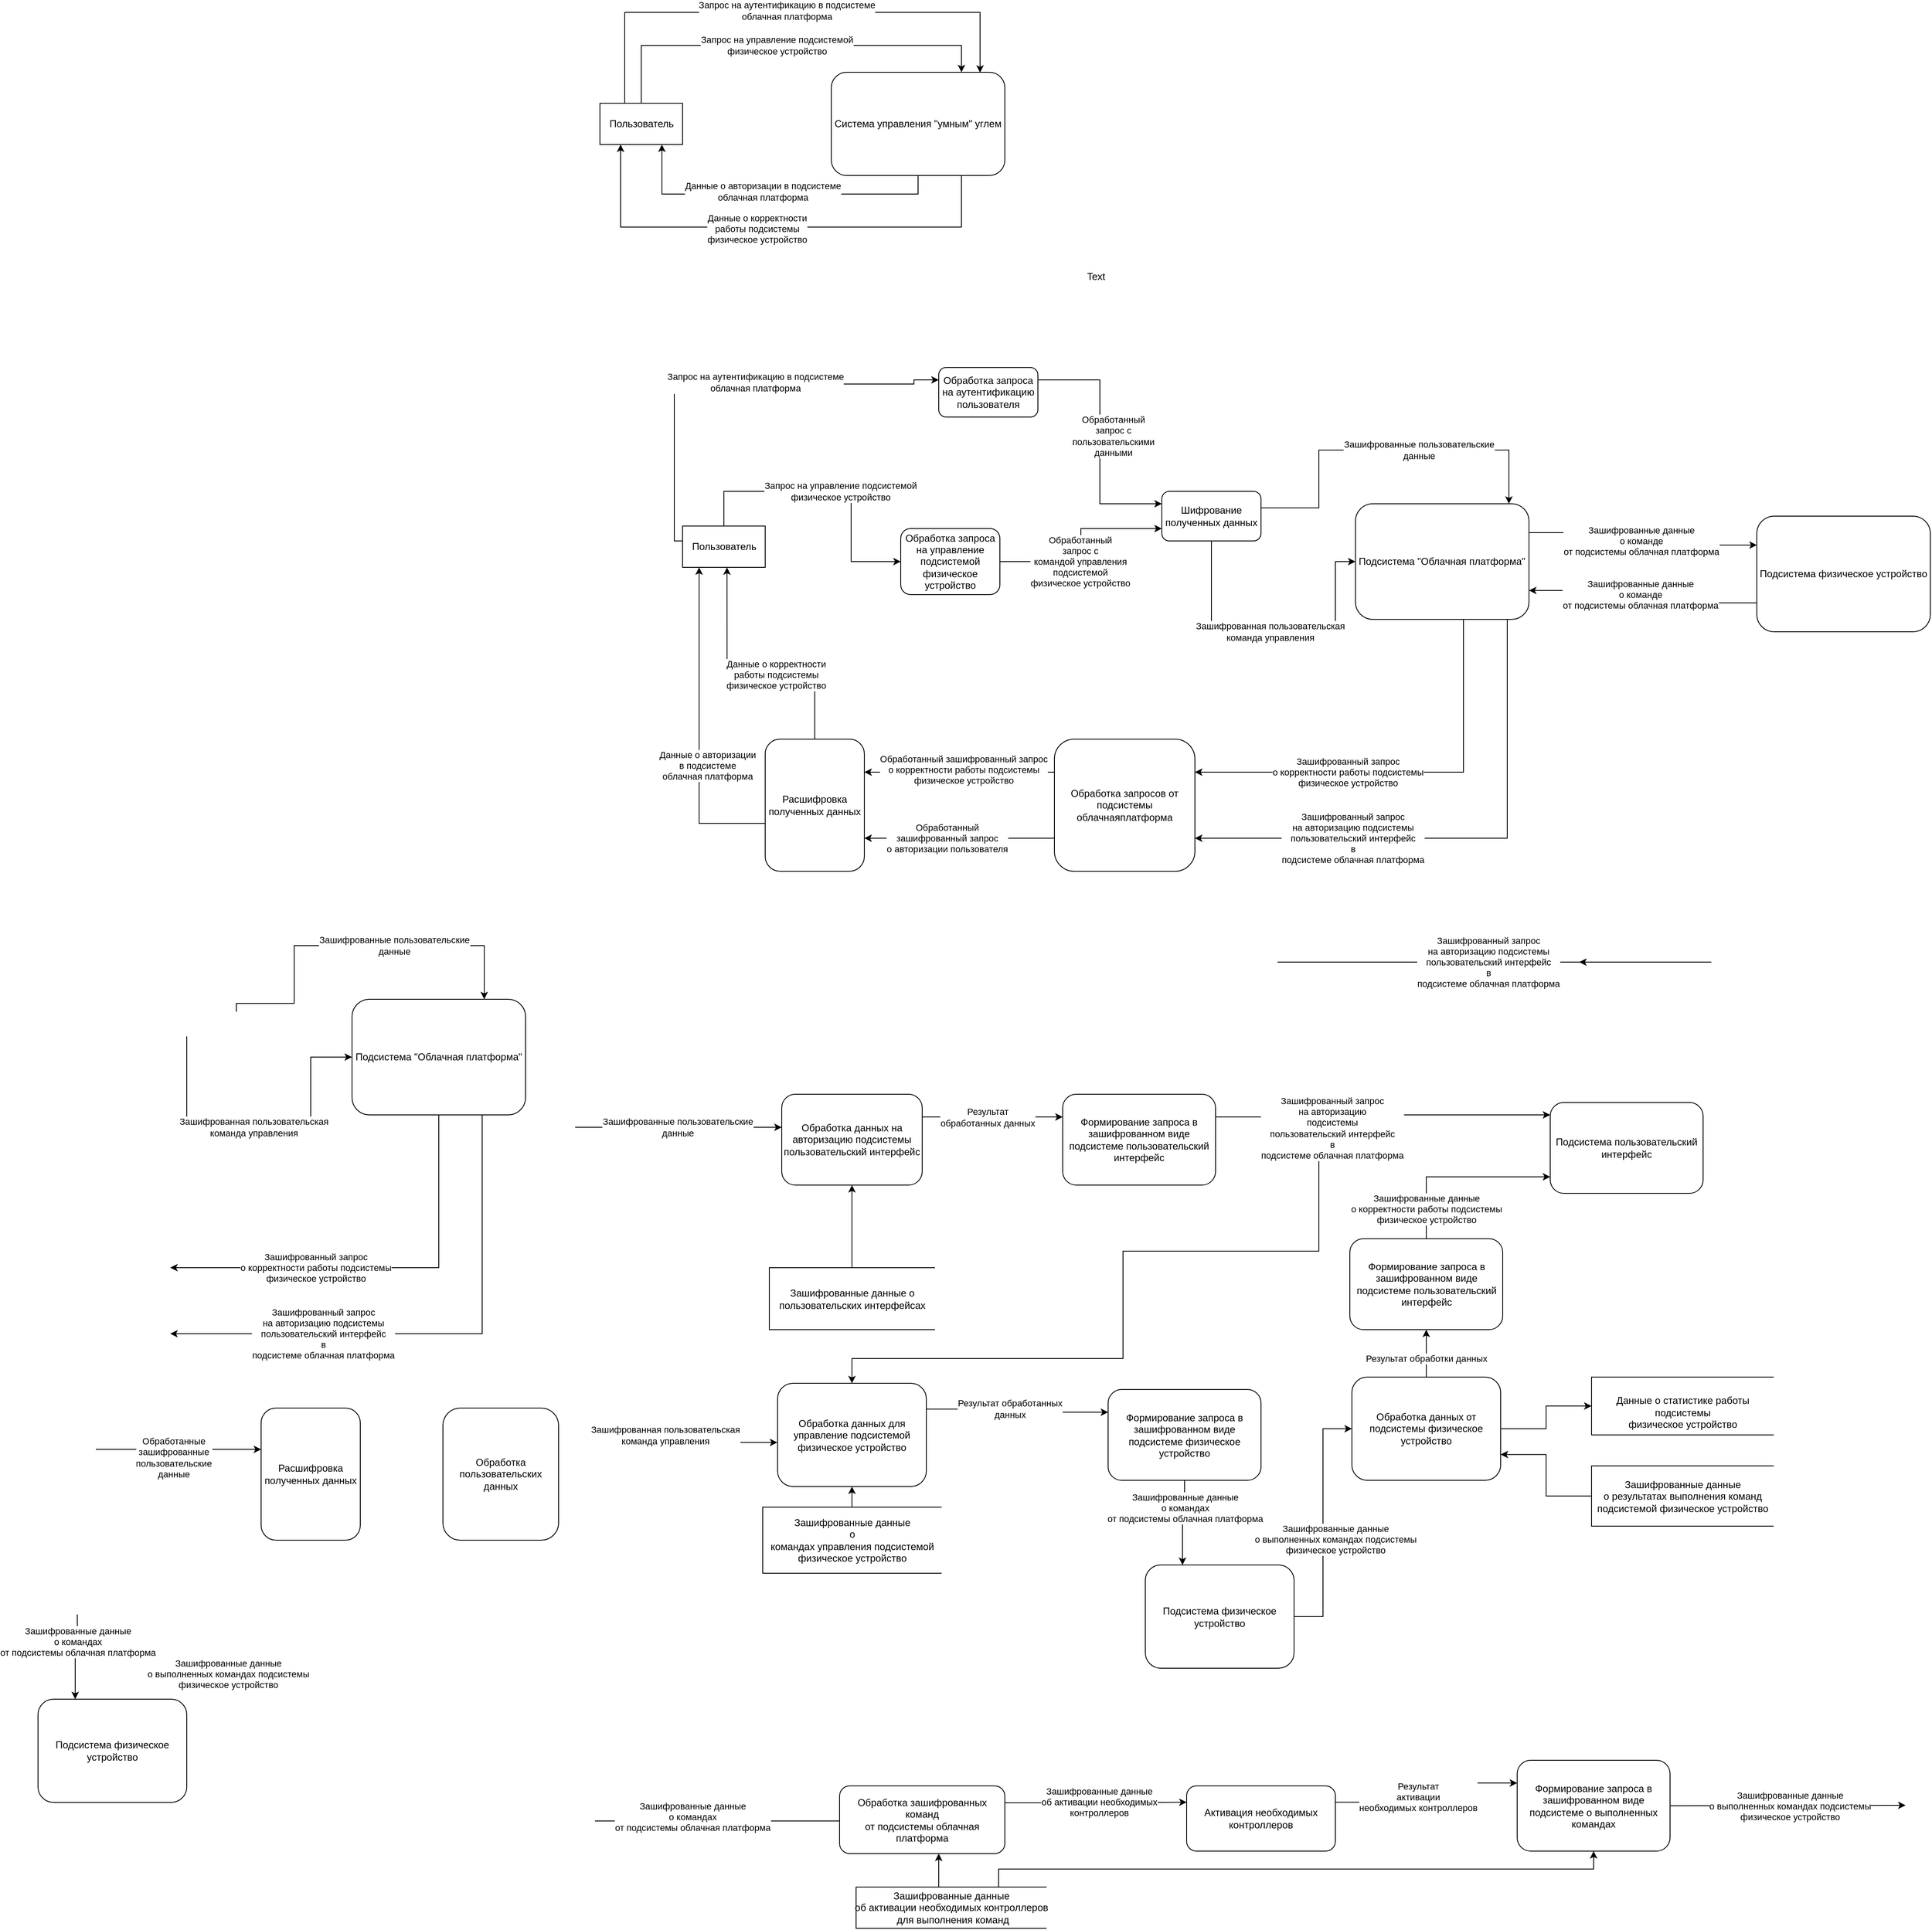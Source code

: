 <mxfile version="15.4.1" type="github">
  <diagram id="vhliZv-0oFF0x9eHAfwW" name="Page-1">
    <mxGraphModel dx="1558" dy="759" grid="1" gridSize="10" guides="1" tooltips="1" connect="1" arrows="1" fold="1" page="1" pageScale="1" pageWidth="827" pageHeight="1169" math="0" shadow="0">
      <root>
        <mxCell id="0" />
        <mxCell id="1" parent="0" />
        <mxCell id="uNSG5E5gWwTWy8iNkXtj-1" value="Пользователь" style="html=1;dashed=0;whitespace=wrap;" vertex="1" parent="1">
          <mxGeometry x="50" y="220" width="100" height="50" as="geometry" />
        </mxCell>
        <mxCell id="uNSG5E5gWwTWy8iNkXtj-2" value="Система управления &quot;умным&quot; углем" style="rounded=1;whiteSpace=wrap;html=1;" vertex="1" parent="1">
          <mxGeometry x="330" y="182.5" width="210" height="125" as="geometry" />
        </mxCell>
        <mxCell id="uNSG5E5gWwTWy8iNkXtj-3" value="" style="endArrow=classic;html=1;rounded=0;edgeStyle=orthogonalEdgeStyle;exitX=0.5;exitY=0;exitDx=0;exitDy=0;" edge="1" parent="1" source="uNSG5E5gWwTWy8iNkXtj-1">
          <mxGeometry width="50" height="50" relative="1" as="geometry">
            <mxPoint x="210" y="150" as="sourcePoint" />
            <mxPoint x="510" y="183" as="targetPoint" />
            <Array as="points">
              <mxPoint x="80" y="220" />
              <mxPoint x="80" y="110" />
              <mxPoint x="510" y="110" />
              <mxPoint x="510" y="183" />
            </Array>
          </mxGeometry>
        </mxCell>
        <mxCell id="uNSG5E5gWwTWy8iNkXtj-4" value="&lt;div&gt;Запрос на аутентификацию в подсистеме&lt;/div&gt;&lt;div&gt;облачная платформа&lt;br&gt;&lt;/div&gt;" style="edgeLabel;html=1;align=center;verticalAlign=middle;resizable=0;points=[];" vertex="1" connectable="0" parent="uNSG5E5gWwTWy8iNkXtj-3">
          <mxGeometry x="0.028" y="2" relative="1" as="geometry">
            <mxPoint as="offset" />
          </mxGeometry>
        </mxCell>
        <mxCell id="uNSG5E5gWwTWy8iNkXtj-5" value="" style="endArrow=classic;html=1;rounded=0;edgeStyle=orthogonalEdgeStyle;exitX=0.5;exitY=0;exitDx=0;exitDy=0;entryX=0.75;entryY=0;entryDx=0;entryDy=0;" edge="1" parent="1" source="uNSG5E5gWwTWy8iNkXtj-1" target="uNSG5E5gWwTWy8iNkXtj-2">
          <mxGeometry width="50" height="50" relative="1" as="geometry">
            <mxPoint x="180" y="390" as="sourcePoint" />
            <mxPoint x="230" y="340" as="targetPoint" />
            <Array as="points">
              <mxPoint x="100" y="150" />
              <mxPoint x="488" y="150" />
            </Array>
          </mxGeometry>
        </mxCell>
        <mxCell id="uNSG5E5gWwTWy8iNkXtj-6" value="&lt;div&gt;Запрос на управление подсистемой &lt;br&gt;&lt;/div&gt;&lt;div&gt;физическое устройство&lt;br&gt;&lt;/div&gt;" style="edgeLabel;html=1;align=center;verticalAlign=middle;resizable=0;points=[];" vertex="1" connectable="0" parent="uNSG5E5gWwTWy8iNkXtj-5">
          <mxGeometry x="-0.047" relative="1" as="geometry">
            <mxPoint as="offset" />
          </mxGeometry>
        </mxCell>
        <mxCell id="uNSG5E5gWwTWy8iNkXtj-7" value="" style="endArrow=classic;html=1;rounded=0;edgeStyle=orthogonalEdgeStyle;exitX=0.5;exitY=1;exitDx=0;exitDy=0;entryX=0.75;entryY=1;entryDx=0;entryDy=0;" edge="1" parent="1" source="uNSG5E5gWwTWy8iNkXtj-2" target="uNSG5E5gWwTWy8iNkXtj-1">
          <mxGeometry width="50" height="50" relative="1" as="geometry">
            <mxPoint x="230" y="390" as="sourcePoint" />
            <mxPoint x="280" y="340" as="targetPoint" />
            <Array as="points">
              <mxPoint x="435" y="330" />
              <mxPoint x="125" y="330" />
            </Array>
          </mxGeometry>
        </mxCell>
        <mxCell id="uNSG5E5gWwTWy8iNkXtj-8" value="&lt;div&gt;Данные о авторизации в подсистеме&lt;/div&gt;&lt;div&gt;облачная платформа&lt;br&gt; &lt;/div&gt;" style="edgeLabel;html=1;align=center;verticalAlign=middle;resizable=0;points=[];" vertex="1" connectable="0" parent="uNSG5E5gWwTWy8iNkXtj-7">
          <mxGeometry x="0.073" y="-3" relative="1" as="geometry">
            <mxPoint as="offset" />
          </mxGeometry>
        </mxCell>
        <mxCell id="uNSG5E5gWwTWy8iNkXtj-9" value="" style="endArrow=classic;html=1;rounded=0;edgeStyle=orthogonalEdgeStyle;entryX=0.25;entryY=1;entryDx=0;entryDy=0;exitX=0.75;exitY=1;exitDx=0;exitDy=0;" edge="1" parent="1" source="uNSG5E5gWwTWy8iNkXtj-2" target="uNSG5E5gWwTWy8iNkXtj-1">
          <mxGeometry width="50" height="50" relative="1" as="geometry">
            <mxPoint x="300" y="430" as="sourcePoint" />
            <mxPoint x="350" y="380" as="targetPoint" />
            <Array as="points">
              <mxPoint x="488" y="370" />
              <mxPoint x="75" y="370" />
            </Array>
          </mxGeometry>
        </mxCell>
        <mxCell id="uNSG5E5gWwTWy8iNkXtj-10" value="&lt;div&gt;Данные о корректности&lt;/div&gt;&lt;div&gt; работы подсистемы&lt;/div&gt;&lt;div&gt;физическое устройство&lt;br&gt;&lt;/div&gt;" style="edgeLabel;html=1;align=center;verticalAlign=middle;resizable=0;points=[];" vertex="1" connectable="0" parent="uNSG5E5gWwTWy8iNkXtj-9">
          <mxGeometry x="-0.188" y="2" relative="1" as="geometry">
            <mxPoint x="-77" as="offset" />
          </mxGeometry>
        </mxCell>
        <mxCell id="uNSG5E5gWwTWy8iNkXtj-16" value="" style="endArrow=classic;html=1;rounded=0;edgeStyle=orthogonalEdgeStyle;exitX=0.5;exitY=0;exitDx=0;exitDy=0;entryX=0;entryY=0.25;entryDx=0;entryDy=0;" edge="1" parent="1" source="uNSG5E5gWwTWy8iNkXtj-14" target="uNSG5E5gWwTWy8iNkXtj-25">
          <mxGeometry width="50" height="50" relative="1" as="geometry">
            <mxPoint x="210" y="680" as="sourcePoint" />
            <mxPoint x="670" y="670" as="targetPoint" />
            <Array as="points">
              <mxPoint x="200" y="750" />
              <mxPoint x="140" y="750" />
              <mxPoint x="140" y="560" />
              <mxPoint x="430" y="560" />
              <mxPoint x="430" y="555" />
            </Array>
          </mxGeometry>
        </mxCell>
        <mxCell id="uNSG5E5gWwTWy8iNkXtj-17" value="&lt;div&gt;Запрос на аутентификацию в подсистеме&lt;/div&gt;&lt;div&gt;облачная платформа&lt;br&gt;&lt;/div&gt;" style="edgeLabel;html=1;align=center;verticalAlign=middle;resizable=0;points=[];" vertex="1" connectable="0" parent="uNSG5E5gWwTWy8iNkXtj-16">
          <mxGeometry x="0.028" y="2" relative="1" as="geometry">
            <mxPoint x="61" as="offset" />
          </mxGeometry>
        </mxCell>
        <mxCell id="uNSG5E5gWwTWy8iNkXtj-20" value="" style="endArrow=classic;html=1;rounded=0;edgeStyle=orthogonalEdgeStyle;exitX=0;exitY=0.75;exitDx=0;exitDy=0;" edge="1" parent="1">
          <mxGeometry width="50" height="50" relative="1" as="geometry">
            <mxPoint x="350" y="1092.0" as="sourcePoint" />
            <mxPoint x="170" y="782" as="targetPoint" />
            <Array as="points">
              <mxPoint x="170" y="1092" />
            </Array>
          </mxGeometry>
        </mxCell>
        <mxCell id="uNSG5E5gWwTWy8iNkXtj-21" value="&lt;div&gt;Данные о авторизации &lt;br&gt;&lt;/div&gt;&lt;div&gt;в подсистеме&lt;/div&gt;&lt;div&gt;облачная платформа&lt;br&gt; &lt;/div&gt;" style="edgeLabel;html=1;align=center;verticalAlign=middle;resizable=0;points=[];" vertex="1" connectable="0" parent="uNSG5E5gWwTWy8iNkXtj-20">
          <mxGeometry x="0.073" y="-3" relative="1" as="geometry">
            <mxPoint x="7" y="13" as="offset" />
          </mxGeometry>
        </mxCell>
        <mxCell id="uNSG5E5gWwTWy8iNkXtj-25" value="Обработка запроса на аутентификацию пользователя" style="rounded=1;whiteSpace=wrap;html=1;" vertex="1" parent="1">
          <mxGeometry x="460" y="540" width="120" height="60" as="geometry" />
        </mxCell>
        <mxCell id="uNSG5E5gWwTWy8iNkXtj-26" value="Шифрование полученных данных" style="rounded=1;whiteSpace=wrap;html=1;" vertex="1" parent="1">
          <mxGeometry x="730" y="690" width="120" height="60" as="geometry" />
        </mxCell>
        <mxCell id="uNSG5E5gWwTWy8iNkXtj-27" value="" style="endArrow=classic;html=1;rounded=0;edgeStyle=orthogonalEdgeStyle;exitX=1;exitY=0.25;exitDx=0;exitDy=0;entryX=0;entryY=0.25;entryDx=0;entryDy=0;" edge="1" parent="1" source="uNSG5E5gWwTWy8iNkXtj-25" target="uNSG5E5gWwTWy8iNkXtj-26">
          <mxGeometry width="50" height="50" relative="1" as="geometry">
            <mxPoint x="710" y="750" as="sourcePoint" />
            <mxPoint x="710" y="635" as="targetPoint" />
            <Array as="points" />
          </mxGeometry>
        </mxCell>
        <mxCell id="uNSG5E5gWwTWy8iNkXtj-28" value="&lt;div&gt;Обработанный&lt;/div&gt;&lt;div&gt;запрос с &lt;br&gt;&lt;/div&gt;&lt;div&gt;пользовательскими&lt;/div&gt;&lt;div&gt;данными&lt;br&gt;&lt;/div&gt;" style="edgeLabel;html=1;align=center;verticalAlign=middle;resizable=0;points=[];" vertex="1" connectable="0" parent="uNSG5E5gWwTWy8iNkXtj-27">
          <mxGeometry x="-0.323" relative="1" as="geometry">
            <mxPoint x="16" y="41" as="offset" />
          </mxGeometry>
        </mxCell>
        <mxCell id="uNSG5E5gWwTWy8iNkXtj-29" value="Подсистема &quot;Облачная платформа&quot;" style="rounded=1;whiteSpace=wrap;html=1;" vertex="1" parent="1">
          <mxGeometry x="964.29" y="705" width="210" height="140" as="geometry" />
        </mxCell>
        <mxCell id="uNSG5E5gWwTWy8iNkXtj-30" value="" style="endArrow=classic;html=1;rounded=0;edgeStyle=orthogonalEdgeStyle;exitX=1;exitY=0.5;exitDx=0;exitDy=0;" edge="1" parent="1" source="uNSG5E5gWwTWy8iNkXtj-26" target="uNSG5E5gWwTWy8iNkXtj-29">
          <mxGeometry width="50" height="50" relative="1" as="geometry">
            <mxPoint x="890" y="900" as="sourcePoint" />
            <mxPoint x="940" y="850" as="targetPoint" />
            <Array as="points">
              <mxPoint x="850" y="710" />
              <mxPoint x="920" y="710" />
              <mxPoint x="920" y="640" />
              <mxPoint x="1150" y="640" />
            </Array>
          </mxGeometry>
        </mxCell>
        <mxCell id="uNSG5E5gWwTWy8iNkXtj-31" value="&lt;div&gt;Зашифрованные пользовательские &lt;br&gt;&lt;/div&gt;&lt;div&gt;данные&lt;br&gt;&lt;/div&gt;" style="edgeLabel;html=1;align=center;verticalAlign=middle;resizable=0;points=[];" vertex="1" connectable="0" parent="uNSG5E5gWwTWy8iNkXtj-30">
          <mxGeometry x="-0.274" y="-3" relative="1" as="geometry">
            <mxPoint x="109" y="-3" as="offset" />
          </mxGeometry>
        </mxCell>
        <mxCell id="uNSG5E5gWwTWy8iNkXtj-32" value="&lt;div&gt;Обработка запросов от подсистемы облачнаяплатформа&lt;/div&gt;" style="rounded=1;whiteSpace=wrap;html=1;" vertex="1" parent="1">
          <mxGeometry x="600" y="990" width="170" height="160" as="geometry" />
        </mxCell>
        <mxCell id="uNSG5E5gWwTWy8iNkXtj-33" value="" style="endArrow=classic;html=1;rounded=0;edgeStyle=orthogonalEdgeStyle;exitX=0.75;exitY=1;exitDx=0;exitDy=0;entryX=1;entryY=0.75;entryDx=0;entryDy=0;" edge="1" parent="1" source="uNSG5E5gWwTWy8iNkXtj-29" target="uNSG5E5gWwTWy8iNkXtj-32">
          <mxGeometry width="50" height="50" relative="1" as="geometry">
            <mxPoint x="983.57" y="950.0" as="sourcePoint" />
            <mxPoint x="850" y="1130" as="targetPoint" />
            <Array as="points">
              <mxPoint x="1148" y="1110" />
            </Array>
          </mxGeometry>
        </mxCell>
        <mxCell id="uNSG5E5gWwTWy8iNkXtj-34" value="&lt;div&gt;Зашифрованный запрос &lt;br&gt;&lt;/div&gt;&lt;div&gt;на авторизацию подсистемы&lt;/div&gt;&lt;div&gt;пользовательский интерфейс &lt;br&gt;&lt;/div&gt;&lt;div&gt;в&lt;/div&gt;&lt;div&gt;подсистеме облачная платформа &lt;br&gt;&lt;/div&gt;" style="edgeLabel;html=1;align=center;verticalAlign=middle;resizable=0;points=[];" vertex="1" connectable="0" parent="uNSG5E5gWwTWy8iNkXtj-33">
          <mxGeometry x="0.515" relative="1" as="geometry">
            <mxPoint x="29" as="offset" />
          </mxGeometry>
        </mxCell>
        <mxCell id="uNSG5E5gWwTWy8iNkXtj-35" value="Расшифровка полученных данных" style="rounded=1;whiteSpace=wrap;html=1;" vertex="1" parent="1">
          <mxGeometry x="250" y="990" width="120" height="160" as="geometry" />
        </mxCell>
        <mxCell id="uNSG5E5gWwTWy8iNkXtj-37" value="" style="endArrow=classic;html=1;rounded=0;edgeStyle=orthogonalEdgeStyle;exitX=0;exitY=0.75;exitDx=0;exitDy=0;entryX=1;entryY=0.75;entryDx=0;entryDy=0;" edge="1" parent="1" source="uNSG5E5gWwTWy8iNkXtj-32" target="uNSG5E5gWwTWy8iNkXtj-35">
          <mxGeometry width="50" height="50" relative="1" as="geometry">
            <mxPoint x="515.57" y="1220" as="sourcePoint" />
            <mxPoint x="565.57" y="1170" as="targetPoint" />
            <Array as="points">
              <mxPoint x="480" y="1110" />
              <mxPoint x="480" y="1110" />
            </Array>
          </mxGeometry>
        </mxCell>
        <mxCell id="uNSG5E5gWwTWy8iNkXtj-38" value="Обработанный &lt;br&gt;&lt;div&gt;зашифрованный запрос&lt;br&gt;&lt;/div&gt;о авторизации пользователя" style="edgeLabel;html=1;align=center;verticalAlign=middle;resizable=0;points=[];" vertex="1" connectable="0" parent="uNSG5E5gWwTWy8iNkXtj-37">
          <mxGeometry x="0.317" y="-5" relative="1" as="geometry">
            <mxPoint x="21" y="5" as="offset" />
          </mxGeometry>
        </mxCell>
        <mxCell id="uNSG5E5gWwTWy8iNkXtj-39" value="" style="endArrow=classic;html=1;rounded=0;edgeStyle=orthogonalEdgeStyle;" edge="1" parent="1">
          <mxGeometry width="50" height="50" relative="1" as="geometry">
            <mxPoint x="150" y="750" as="sourcePoint" />
            <mxPoint x="414" y="775" as="targetPoint" />
            <Array as="points">
              <mxPoint x="200" y="750" />
              <mxPoint x="200" y="690" />
              <mxPoint x="354" y="690" />
              <mxPoint x="354" y="775" />
            </Array>
          </mxGeometry>
        </mxCell>
        <mxCell id="uNSG5E5gWwTWy8iNkXtj-40" value="&lt;div&gt;Запрос на управление подсистемой &lt;br&gt;&lt;/div&gt;&lt;div&gt;физическое устройство&lt;br&gt;&lt;/div&gt;" style="edgeLabel;html=1;align=center;verticalAlign=middle;resizable=0;points=[];" vertex="1" connectable="0" parent="uNSG5E5gWwTWy8iNkXtj-39">
          <mxGeometry x="-0.047" relative="1" as="geometry">
            <mxPoint x="56" as="offset" />
          </mxGeometry>
        </mxCell>
        <mxCell id="uNSG5E5gWwTWy8iNkXtj-41" value="Обработка запроса на управление подсистемой физическое устройство" style="rounded=1;whiteSpace=wrap;html=1;" vertex="1" parent="1">
          <mxGeometry x="414" y="735" width="120" height="80" as="geometry" />
        </mxCell>
        <mxCell id="uNSG5E5gWwTWy8iNkXtj-42" value="" style="endArrow=classic;html=1;rounded=0;edgeStyle=orthogonalEdgeStyle;exitX=1;exitY=0.5;exitDx=0;exitDy=0;entryX=0;entryY=0.75;entryDx=0;entryDy=0;" edge="1" parent="1" source="uNSG5E5gWwTWy8iNkXtj-41" target="uNSG5E5gWwTWy8iNkXtj-26">
          <mxGeometry width="50" height="50" relative="1" as="geometry">
            <mxPoint x="680" y="890" as="sourcePoint" />
            <mxPoint x="730" y="840" as="targetPoint" />
          </mxGeometry>
        </mxCell>
        <mxCell id="uNSG5E5gWwTWy8iNkXtj-46" value="&lt;div&gt;Обработанный &lt;br&gt;&lt;/div&gt;&lt;div&gt;запрос с &lt;br&gt;&lt;/div&gt;&lt;div&gt;командой управления&lt;/div&gt;&lt;div&gt;подсистемой&lt;/div&gt;&lt;div&gt;физическое устройство&lt;br&gt;&lt;/div&gt;" style="edgeLabel;html=1;align=center;verticalAlign=middle;resizable=0;points=[];" vertex="1" connectable="0" parent="uNSG5E5gWwTWy8iNkXtj-42">
          <mxGeometry x="-0.37" relative="1" as="geometry">
            <mxPoint x="22" as="offset" />
          </mxGeometry>
        </mxCell>
        <mxCell id="uNSG5E5gWwTWy8iNkXtj-44" value="" style="endArrow=classic;html=1;rounded=0;edgeStyle=orthogonalEdgeStyle;exitX=0.5;exitY=1;exitDx=0;exitDy=0;entryX=0;entryY=0.5;entryDx=0;entryDy=0;" edge="1" parent="1" source="uNSG5E5gWwTWy8iNkXtj-26" target="uNSG5E5gWwTWy8iNkXtj-29">
          <mxGeometry width="50" height="50" relative="1" as="geometry">
            <mxPoint x="640" y="940" as="sourcePoint" />
            <mxPoint x="940" y="925" as="targetPoint" />
            <Array as="points">
              <mxPoint x="790" y="860" />
              <mxPoint x="940" y="860" />
              <mxPoint x="940" y="775" />
            </Array>
          </mxGeometry>
        </mxCell>
        <mxCell id="uNSG5E5gWwTWy8iNkXtj-45" value="&lt;div&gt;Зашифрованная пользовательская&lt;/div&gt;&lt;div&gt;команда управления&lt;br&gt;&lt;/div&gt;" style="edgeLabel;html=1;align=center;verticalAlign=middle;resizable=0;points=[];" vertex="1" connectable="0" parent="uNSG5E5gWwTWy8iNkXtj-44">
          <mxGeometry x="-0.274" y="-3" relative="1" as="geometry">
            <mxPoint x="47" y="-3" as="offset" />
          </mxGeometry>
        </mxCell>
        <mxCell id="uNSG5E5gWwTWy8iNkXtj-47" value="" style="endArrow=classic;html=1;rounded=0;edgeStyle=orthogonalEdgeStyle;exitX=0.5;exitY=1;exitDx=0;exitDy=0;entryX=1;entryY=0.25;entryDx=0;entryDy=0;" edge="1" parent="1" source="uNSG5E5gWwTWy8iNkXtj-29" target="uNSG5E5gWwTWy8iNkXtj-32">
          <mxGeometry width="50" height="50" relative="1" as="geometry">
            <mxPoint x="880" y="990" as="sourcePoint" />
            <mxPoint x="930" y="940" as="targetPoint" />
            <Array as="points">
              <mxPoint x="1095" y="1030" />
            </Array>
          </mxGeometry>
        </mxCell>
        <mxCell id="uNSG5E5gWwTWy8iNkXtj-49" value="&lt;div&gt;Зашифрованный запрос &lt;br&gt;&lt;/div&gt;&lt;div&gt;о корректности работы подсистемы&lt;/div&gt;&lt;div&gt;физическое устройство&lt;br&gt;&lt;/div&gt;" style="edgeLabel;html=1;align=center;verticalAlign=middle;resizable=0;points=[];" vertex="1" connectable="0" parent="uNSG5E5gWwTWy8iNkXtj-47">
          <mxGeometry x="0.311" relative="1" as="geometry">
            <mxPoint as="offset" />
          </mxGeometry>
        </mxCell>
        <mxCell id="uNSG5E5gWwTWy8iNkXtj-50" value="" style="endArrow=classic;html=1;rounded=0;edgeStyle=orthogonalEdgeStyle;exitX=0;exitY=0.25;exitDx=0;exitDy=0;entryX=1;entryY=0.25;entryDx=0;entryDy=0;" edge="1" parent="1" source="uNSG5E5gWwTWy8iNkXtj-32" target="uNSG5E5gWwTWy8iNkXtj-35">
          <mxGeometry width="50" height="50" relative="1" as="geometry">
            <mxPoint x="410" y="970" as="sourcePoint" />
            <mxPoint x="460" y="920" as="targetPoint" />
          </mxGeometry>
        </mxCell>
        <mxCell id="uNSG5E5gWwTWy8iNkXtj-51" value="&lt;div&gt;Обработанный зашифрованный запрос &lt;br&gt;&lt;/div&gt;&lt;div&gt;о корректности работы подсистемы&lt;/div&gt;&lt;div&gt;физическое устройство&lt;br&gt;&lt;/div&gt;" style="edgeLabel;html=1;align=center;verticalAlign=middle;resizable=0;points=[];" vertex="1" connectable="0" parent="uNSG5E5gWwTWy8iNkXtj-50">
          <mxGeometry x="0.144" y="-3" relative="1" as="geometry">
            <mxPoint x="21" as="offset" />
          </mxGeometry>
        </mxCell>
        <mxCell id="uNSG5E5gWwTWy8iNkXtj-52" value="" style="endArrow=classic;html=1;rounded=0;edgeStyle=orthogonalEdgeStyle;entryX=0.25;entryY=1;entryDx=0;entryDy=0;exitX=0.5;exitY=0;exitDx=0;exitDy=0;" edge="1" parent="1" source="uNSG5E5gWwTWy8iNkXtj-35">
          <mxGeometry width="50" height="50" relative="1" as="geometry">
            <mxPoint x="410" y="972.0" as="sourcePoint" />
            <mxPoint x="203.75" y="782" as="targetPoint" />
            <Array as="points">
              <mxPoint x="310" y="910" />
              <mxPoint x="204" y="910" />
            </Array>
          </mxGeometry>
        </mxCell>
        <mxCell id="uNSG5E5gWwTWy8iNkXtj-53" value="&lt;div&gt;Данные о корректности&lt;/div&gt;&lt;div&gt; работы подсистемы&lt;/div&gt;&lt;div&gt;физическое устройство&lt;br&gt;&lt;/div&gt;" style="edgeLabel;html=1;align=center;verticalAlign=middle;resizable=0;points=[];" vertex="1" connectable="0" parent="uNSG5E5gWwTWy8iNkXtj-52">
          <mxGeometry x="-0.188" y="2" relative="1" as="geometry">
            <mxPoint as="offset" />
          </mxGeometry>
        </mxCell>
        <mxCell id="uNSG5E5gWwTWy8iNkXtj-54" value="&lt;div&gt;Подсистема физическое устройство&lt;br&gt;&lt;/div&gt;" style="rounded=1;whiteSpace=wrap;html=1;" vertex="1" parent="1">
          <mxGeometry x="1450" y="720" width="210" height="140" as="geometry" />
        </mxCell>
        <mxCell id="uNSG5E5gWwTWy8iNkXtj-55" value="Подсистема &quot;Облачная платформа&quot;" style="rounded=1;whiteSpace=wrap;html=1;" vertex="1" parent="1">
          <mxGeometry x="-250" y="1305" width="210" height="140" as="geometry" />
        </mxCell>
        <mxCell id="uNSG5E5gWwTWy8iNkXtj-56" value="" style="endArrow=classic;html=1;rounded=0;edgeStyle=orthogonalEdgeStyle;exitX=1;exitY=0.5;exitDx=0;exitDy=0;" edge="1" parent="1" target="uNSG5E5gWwTWy8iNkXtj-55">
          <mxGeometry width="50" height="50" relative="1" as="geometry">
            <mxPoint x="-390" y="1320.0" as="sourcePoint" />
            <mxPoint x="-300" y="1450" as="targetPoint" />
            <Array as="points">
              <mxPoint x="-390" y="1310" />
              <mxPoint x="-320" y="1310" />
              <mxPoint x="-320" y="1240" />
              <mxPoint x="-90" y="1240" />
            </Array>
          </mxGeometry>
        </mxCell>
        <mxCell id="uNSG5E5gWwTWy8iNkXtj-57" value="&lt;div&gt;Зашифрованные пользовательские &lt;br&gt;&lt;/div&gt;&lt;div&gt;данные&lt;br&gt;&lt;/div&gt;" style="edgeLabel;html=1;align=center;verticalAlign=middle;resizable=0;points=[];" vertex="1" connectable="0" parent="uNSG5E5gWwTWy8iNkXtj-56">
          <mxGeometry x="-0.274" y="-3" relative="1" as="geometry">
            <mxPoint x="109" y="-3" as="offset" />
          </mxGeometry>
        </mxCell>
        <mxCell id="uNSG5E5gWwTWy8iNkXtj-58" value="" style="endArrow=classic;html=1;rounded=0;edgeStyle=orthogonalEdgeStyle;exitX=0.75;exitY=1;exitDx=0;exitDy=0;entryX=1;entryY=0.75;entryDx=0;entryDy=0;" edge="1" parent="1" source="uNSG5E5gWwTWy8iNkXtj-55">
          <mxGeometry width="50" height="50" relative="1" as="geometry">
            <mxPoint x="-256.43" y="1550.0" as="sourcePoint" />
            <mxPoint x="-470" y="1710.0" as="targetPoint" />
            <Array as="points">
              <mxPoint x="-92" y="1710" />
            </Array>
          </mxGeometry>
        </mxCell>
        <mxCell id="uNSG5E5gWwTWy8iNkXtj-59" value="&lt;div&gt;Зашифрованный запрос &lt;br&gt;&lt;/div&gt;&lt;div&gt;на авторизацию подсистемы&lt;/div&gt;&lt;div&gt;пользовательский интерфейс &lt;br&gt;&lt;/div&gt;&lt;div&gt;в&lt;/div&gt;&lt;div&gt;подсистеме облачная платформа &lt;br&gt;&lt;/div&gt;" style="edgeLabel;html=1;align=center;verticalAlign=middle;resizable=0;points=[];" vertex="1" connectable="0" parent="uNSG5E5gWwTWy8iNkXtj-58">
          <mxGeometry x="0.515" relative="1" as="geometry">
            <mxPoint x="29" as="offset" />
          </mxGeometry>
        </mxCell>
        <mxCell id="uNSG5E5gWwTWy8iNkXtj-60" value="" style="endArrow=classic;html=1;rounded=0;edgeStyle=orthogonalEdgeStyle;exitX=0.5;exitY=1;exitDx=0;exitDy=0;entryX=0;entryY=0.5;entryDx=0;entryDy=0;" edge="1" parent="1" target="uNSG5E5gWwTWy8iNkXtj-55">
          <mxGeometry width="50" height="50" relative="1" as="geometry">
            <mxPoint x="-450" y="1350.0" as="sourcePoint" />
            <mxPoint x="-300" y="1525" as="targetPoint" />
            <Array as="points">
              <mxPoint x="-450" y="1460" />
              <mxPoint x="-300" y="1460" />
              <mxPoint x="-300" y="1375" />
            </Array>
          </mxGeometry>
        </mxCell>
        <mxCell id="uNSG5E5gWwTWy8iNkXtj-61" value="&lt;div&gt;Зашифрованная пользовательская&lt;/div&gt;&lt;div&gt;команда управления&lt;br&gt;&lt;/div&gt;" style="edgeLabel;html=1;align=center;verticalAlign=middle;resizable=0;points=[];" vertex="1" connectable="0" parent="uNSG5E5gWwTWy8iNkXtj-60">
          <mxGeometry x="-0.274" y="-3" relative="1" as="geometry">
            <mxPoint x="47" y="-3" as="offset" />
          </mxGeometry>
        </mxCell>
        <mxCell id="uNSG5E5gWwTWy8iNkXtj-62" value="" style="endArrow=classic;html=1;rounded=0;edgeStyle=orthogonalEdgeStyle;exitX=0.5;exitY=1;exitDx=0;exitDy=0;entryX=1;entryY=0.25;entryDx=0;entryDy=0;" edge="1" parent="1" source="uNSG5E5gWwTWy8iNkXtj-55">
          <mxGeometry width="50" height="50" relative="1" as="geometry">
            <mxPoint x="-360" y="1590" as="sourcePoint" />
            <mxPoint x="-470" y="1630.0" as="targetPoint" />
            <Array as="points">
              <mxPoint x="-145" y="1630" />
            </Array>
          </mxGeometry>
        </mxCell>
        <mxCell id="uNSG5E5gWwTWy8iNkXtj-63" value="&lt;div&gt;Зашифрованный запрос &lt;br&gt;&lt;/div&gt;&lt;div&gt;о корректности работы подсистемы&lt;/div&gt;&lt;div&gt;физическое устройство&lt;br&gt;&lt;/div&gt;" style="edgeLabel;html=1;align=center;verticalAlign=middle;resizable=0;points=[];" vertex="1" connectable="0" parent="uNSG5E5gWwTWy8iNkXtj-62">
          <mxGeometry x="0.311" relative="1" as="geometry">
            <mxPoint as="offset" />
          </mxGeometry>
        </mxCell>
        <mxCell id="uNSG5E5gWwTWy8iNkXtj-64" value="&lt;div&gt;Обработка данных на авторизацию подсистемы&lt;/div&gt;&lt;div&gt;пользовательский интерфейс&lt;br&gt;&lt;/div&gt;" style="rounded=1;whiteSpace=wrap;html=1;" vertex="1" parent="1">
          <mxGeometry x="270" y="1420" width="170" height="110" as="geometry" />
        </mxCell>
        <mxCell id="uNSG5E5gWwTWy8iNkXtj-65" value="" style="endArrow=classic;html=1;rounded=0;edgeStyle=orthogonalEdgeStyle;" edge="1" parent="1">
          <mxGeometry width="50" height="50" relative="1" as="geometry">
            <mxPoint x="20" y="1460" as="sourcePoint" />
            <mxPoint x="270" y="1460" as="targetPoint" />
            <Array as="points">
              <mxPoint x="80" y="1460" />
              <mxPoint x="270" y="1460" />
            </Array>
          </mxGeometry>
        </mxCell>
        <mxCell id="uNSG5E5gWwTWy8iNkXtj-66" value="&lt;div&gt;Зашифрованные пользовательские &lt;br&gt;&lt;/div&gt;&lt;div&gt;данные&lt;br&gt;&lt;/div&gt;" style="edgeLabel;html=1;align=center;verticalAlign=middle;resizable=0;points=[];" vertex="1" connectable="0" parent="uNSG5E5gWwTWy8iNkXtj-65">
          <mxGeometry x="-0.159" y="-3" relative="1" as="geometry">
            <mxPoint x="19" y="-3" as="offset" />
          </mxGeometry>
        </mxCell>
        <mxCell id="uNSG5E5gWwTWy8iNkXtj-67" value="Расшифровка полученных данных" style="rounded=1;whiteSpace=wrap;html=1;" vertex="1" parent="1">
          <mxGeometry x="-360" y="1800" width="120" height="160" as="geometry" />
        </mxCell>
        <mxCell id="uNSG5E5gWwTWy8iNkXtj-68" value="" style="endArrow=classic;html=1;rounded=0;edgeStyle=orthogonalEdgeStyle;" edge="1" parent="1">
          <mxGeometry width="50" height="50" relative="1" as="geometry">
            <mxPoint x="-560" y="1850" as="sourcePoint" />
            <mxPoint x="-360" y="1850" as="targetPoint" />
            <Array as="points">
              <mxPoint x="-500" y="1850" />
              <mxPoint x="-310" y="1850" />
            </Array>
          </mxGeometry>
        </mxCell>
        <mxCell id="uNSG5E5gWwTWy8iNkXtj-69" value="&lt;div&gt;Обработанные&lt;/div&gt;&lt;div&gt;зашифрованные &lt;br&gt;&lt;/div&gt;&lt;div&gt;пользовательские &lt;/div&gt;&lt;div&gt;данные&lt;br&gt;&lt;/div&gt;" style="edgeLabel;html=1;align=center;verticalAlign=middle;resizable=0;points=[];" vertex="1" connectable="0" parent="uNSG5E5gWwTWy8iNkXtj-68">
          <mxGeometry x="-0.159" y="-3" relative="1" as="geometry">
            <mxPoint x="10" y="7" as="offset" />
          </mxGeometry>
        </mxCell>
        <mxCell id="uNSG5E5gWwTWy8iNkXtj-70" value="Обработка пользовательских данных" style="rounded=1;whiteSpace=wrap;html=1;" vertex="1" parent="1">
          <mxGeometry x="-140" y="1800" width="140" height="160" as="geometry" />
        </mxCell>
        <mxCell id="uNSG5E5gWwTWy8iNkXtj-72" value="&lt;div&gt;Зашифрованные данные о &lt;br&gt;&lt;/div&gt;&lt;div&gt;пользовательских интерфейсах&lt;br&gt;&lt;/div&gt;" style="html=1;dashed=0;whitespace=wrap;shape=partialRectangle;right=0;" vertex="1" parent="1">
          <mxGeometry x="255" y="1630" width="200" height="75" as="geometry" />
        </mxCell>
        <mxCell id="uNSG5E5gWwTWy8iNkXtj-76" value="&lt;div&gt;Формирование запроса в зашифрованном виде подсистеме пользовательский интерфейс&lt;/div&gt;" style="rounded=1;whiteSpace=wrap;html=1;" vertex="1" parent="1">
          <mxGeometry x="610" y="1420" width="185" height="110" as="geometry" />
        </mxCell>
        <mxCell id="uNSG5E5gWwTWy8iNkXtj-77" value="" style="endArrow=classic;html=1;rounded=0;edgeStyle=orthogonalEdgeStyle;exitX=1;exitY=0.25;exitDx=0;exitDy=0;entryX=0;entryY=0.25;entryDx=0;entryDy=0;" edge="1" parent="1" source="uNSG5E5gWwTWy8iNkXtj-64" target="uNSG5E5gWwTWy8iNkXtj-76">
          <mxGeometry width="50" height="50" relative="1" as="geometry">
            <mxPoint x="695" y="1680" as="sourcePoint" />
            <mxPoint x="745" y="1630" as="targetPoint" />
          </mxGeometry>
        </mxCell>
        <mxCell id="uNSG5E5gWwTWy8iNkXtj-78" value="&lt;div&gt;Результат&lt;/div&gt;&lt;div&gt;обработанных данных&lt;/div&gt;" style="edgeLabel;html=1;align=center;verticalAlign=middle;resizable=0;points=[];" vertex="1" connectable="0" parent="uNSG5E5gWwTWy8iNkXtj-77">
          <mxGeometry x="-0.291" relative="1" as="geometry">
            <mxPoint x="18" as="offset" />
          </mxGeometry>
        </mxCell>
        <mxCell id="uNSG5E5gWwTWy8iNkXtj-79" value="" style="endArrow=classic;html=1;rounded=0;edgeStyle=orthogonalEdgeStyle;exitX=1;exitY=0.5;exitDx=0;exitDy=0;" edge="1" parent="1">
          <mxGeometry width="50" height="50" relative="1" as="geometry">
            <mxPoint x="870" y="1260" as="sourcePoint" />
            <mxPoint x="1235" y="1260" as="targetPoint" />
            <Array as="points">
              <mxPoint x="1395" y="1260" />
            </Array>
          </mxGeometry>
        </mxCell>
        <mxCell id="uNSG5E5gWwTWy8iNkXtj-80" value="&lt;div&gt;Зашифрованный запрос &lt;br&gt;&lt;/div&gt;&lt;div&gt;на авторизацию подсистемы&lt;/div&gt;&lt;div&gt;пользовательский интерфейс &lt;br&gt;&lt;/div&gt;&lt;div&gt;в&lt;/div&gt;&lt;div&gt;подсистеме облачная платформа &lt;br&gt;&lt;/div&gt;" style="edgeLabel;html=1;align=center;verticalAlign=middle;resizable=0;points=[];" vertex="1" connectable="0" parent="uNSG5E5gWwTWy8iNkXtj-79">
          <mxGeometry x="0.515" relative="1" as="geometry">
            <mxPoint x="-264" as="offset" />
          </mxGeometry>
        </mxCell>
        <mxCell id="uNSG5E5gWwTWy8iNkXtj-83" value="&lt;div&gt;Зашифрованные данные&lt;/div&gt;&lt;div&gt;о&lt;/div&gt;&lt;div&gt;командах управления подсистемой&lt;/div&gt;&lt;div&gt;физическое устройство&lt;br&gt;&lt;/div&gt;" style="html=1;dashed=0;whitespace=wrap;shape=partialRectangle;right=0;" vertex="1" parent="1">
          <mxGeometry x="247" y="1920" width="216" height="80" as="geometry" />
        </mxCell>
        <mxCell id="uNSG5E5gWwTWy8iNkXtj-85" value="" style="endArrow=classic;html=1;rounded=0;edgeStyle=orthogonalEdgeStyle;exitX=0.5;exitY=0;exitDx=0;exitDy=0;entryX=0.5;entryY=1;entryDx=0;entryDy=0;" edge="1" parent="1" source="uNSG5E5gWwTWy8iNkXtj-72" target="uNSG5E5gWwTWy8iNkXtj-64">
          <mxGeometry width="50" height="50" relative="1" as="geometry">
            <mxPoint x="640" y="1730" as="sourcePoint" />
            <mxPoint x="690" y="1680" as="targetPoint" />
          </mxGeometry>
        </mxCell>
        <mxCell id="uNSG5E5gWwTWy8iNkXtj-86" value="&lt;div&gt;Обработка данных для управление подсистемой физическое устройство&lt;br&gt;&lt;/div&gt;" style="rounded=1;whiteSpace=wrap;html=1;" vertex="1" parent="1">
          <mxGeometry x="265" y="1770" width="180" height="125" as="geometry" />
        </mxCell>
        <mxCell id="uNSG5E5gWwTWy8iNkXtj-89" value="" style="endArrow=classic;startArrow=classic;html=1;rounded=0;edgeStyle=orthogonalEdgeStyle;entryX=0.5;entryY=0;entryDx=0;entryDy=0;" edge="1" parent="1" target="uNSG5E5gWwTWy8iNkXtj-86">
          <mxGeometry width="50" height="50" relative="1" as="geometry">
            <mxPoint x="1200" y="1445" as="sourcePoint" />
            <mxPoint x="920" y="1675" as="targetPoint" />
            <Array as="points">
              <mxPoint x="920" y="1445" />
              <mxPoint x="920" y="1610" />
              <mxPoint x="683" y="1610" />
              <mxPoint x="683" y="1740" />
              <mxPoint x="355" y="1740" />
            </Array>
          </mxGeometry>
        </mxCell>
        <mxCell id="uNSG5E5gWwTWy8iNkXtj-91" value="" style="endArrow=none;html=1;rounded=0;edgeStyle=orthogonalEdgeStyle;exitX=1;exitY=0.25;exitDx=0;exitDy=0;" edge="1" parent="1" source="uNSG5E5gWwTWy8iNkXtj-76">
          <mxGeometry width="50" height="50" relative="1" as="geometry">
            <mxPoint x="800" y="1450" as="sourcePoint" />
            <mxPoint x="970" y="1450" as="targetPoint" />
          </mxGeometry>
        </mxCell>
        <mxCell id="uNSG5E5gWwTWy8iNkXtj-92" value="&lt;div&gt;Зашифрованный запрос &lt;br&gt;&lt;/div&gt;&lt;div&gt;на авторизацию &lt;br&gt;&lt;/div&gt;&lt;div&gt;подсистемы&lt;/div&gt;&lt;div&gt;пользовательский интерфейс &lt;br&gt;&lt;/div&gt;&lt;div&gt;в&lt;/div&gt;&lt;div&gt;подсистеме облачная платформа &lt;br&gt;&lt;/div&gt;" style="edgeLabel;html=1;align=center;verticalAlign=middle;resizable=0;points=[];" vertex="1" connectable="0" parent="uNSG5E5gWwTWy8iNkXtj-91">
          <mxGeometry x="0.227" y="1" relative="1" as="geometry">
            <mxPoint x="35" y="11" as="offset" />
          </mxGeometry>
        </mxCell>
        <mxCell id="uNSG5E5gWwTWy8iNkXtj-93" value="" style="endArrow=classic;html=1;rounded=0;edgeStyle=orthogonalEdgeStyle;entryX=-0.002;entryY=0.573;entryDx=0;entryDy=0;entryPerimeter=0;" edge="1" parent="1" target="uNSG5E5gWwTWy8iNkXtj-86">
          <mxGeometry width="50" height="50" relative="1" as="geometry">
            <mxPoint x="40" y="1830" as="sourcePoint" />
            <mxPoint x="900" y="1920" as="targetPoint" />
            <Array as="points">
              <mxPoint x="40" y="1842" />
            </Array>
          </mxGeometry>
        </mxCell>
        <mxCell id="uNSG5E5gWwTWy8iNkXtj-94" value="&lt;div&gt;Зашифрованная пользовательская&lt;/div&gt;&lt;div&gt;команда управления&lt;br&gt;&lt;/div&gt;" style="edgeLabel;html=1;align=center;verticalAlign=middle;resizable=0;points=[];" vertex="1" connectable="0" parent="uNSG5E5gWwTWy8iNkXtj-93">
          <mxGeometry x="-0.799" y="2" relative="1" as="geometry">
            <mxPoint x="77" y="-7" as="offset" />
          </mxGeometry>
        </mxCell>
        <mxCell id="uNSG5E5gWwTWy8iNkXtj-95" value="" style="endArrow=classic;html=1;rounded=0;edgeStyle=orthogonalEdgeStyle;exitX=0.5;exitY=0;exitDx=0;exitDy=0;entryX=0.5;entryY=1;entryDx=0;entryDy=0;" edge="1" parent="1" source="uNSG5E5gWwTWy8iNkXtj-83" target="uNSG5E5gWwTWy8iNkXtj-86">
          <mxGeometry width="50" height="50" relative="1" as="geometry">
            <mxPoint x="815" y="1880" as="sourcePoint" />
            <mxPoint x="865" y="1830" as="targetPoint" />
          </mxGeometry>
        </mxCell>
        <mxCell id="uNSG5E5gWwTWy8iNkXtj-97" value="&lt;div&gt;Подсистема физическое устройство&lt;br&gt;&lt;/div&gt;" style="rounded=1;whiteSpace=wrap;html=1;" vertex="1" parent="1">
          <mxGeometry x="710" y="1990" width="180" height="125" as="geometry" />
        </mxCell>
        <mxCell id="uNSG5E5gWwTWy8iNkXtj-98" value="" style="endArrow=classic;html=1;rounded=0;edgeStyle=orthogonalEdgeStyle;exitX=1;exitY=0.25;exitDx=0;exitDy=0;entryX=0;entryY=0.25;entryDx=0;entryDy=0;" edge="1" parent="1" source="uNSG5E5gWwTWy8iNkXtj-86" target="uNSG5E5gWwTWy8iNkXtj-101">
          <mxGeometry width="50" height="50" relative="1" as="geometry">
            <mxPoint x="990" y="1780" as="sourcePoint" />
            <mxPoint x="600" y="1860" as="targetPoint" />
          </mxGeometry>
        </mxCell>
        <mxCell id="uNSG5E5gWwTWy8iNkXtj-100" value="&lt;div&gt;Результат обработанных &lt;br&gt;&lt;/div&gt;&lt;div&gt;данных&lt;br&gt;&lt;/div&gt;" style="edgeLabel;html=1;align=center;verticalAlign=middle;resizable=0;points=[];" vertex="1" connectable="0" parent="uNSG5E5gWwTWy8iNkXtj-98">
          <mxGeometry x="-0.248" y="-3" relative="1" as="geometry">
            <mxPoint x="17" y="-4" as="offset" />
          </mxGeometry>
        </mxCell>
        <mxCell id="uNSG5E5gWwTWy8iNkXtj-101" value="&lt;div&gt;Формирование запроса в зашифрованном виде подсистеме физическое устройство&lt;br&gt;&lt;/div&gt;" style="rounded=1;whiteSpace=wrap;html=1;" vertex="1" parent="1">
          <mxGeometry x="665" y="1777.5" width="185" height="110" as="geometry" />
        </mxCell>
        <mxCell id="uNSG5E5gWwTWy8iNkXtj-102" value="" style="endArrow=classic;html=1;rounded=0;edgeStyle=orthogonalEdgeStyle;entryX=0.25;entryY=0;entryDx=0;entryDy=0;exitX=0.5;exitY=1;exitDx=0;exitDy=0;" edge="1" parent="1" source="uNSG5E5gWwTWy8iNkXtj-101" target="uNSG5E5gWwTWy8iNkXtj-97">
          <mxGeometry width="50" height="50" relative="1" as="geometry">
            <mxPoint x="1008" y="1770" as="sourcePoint" />
            <mxPoint x="1360" y="1810" as="targetPoint" />
          </mxGeometry>
        </mxCell>
        <mxCell id="uNSG5E5gWwTWy8iNkXtj-103" value="&lt;div&gt;Зашифрованные данные &lt;br&gt;&lt;/div&gt;&lt;div&gt;о командах&lt;/div&gt;&lt;div&gt;от подсистемы облачная платформа&lt;br&gt;&lt;/div&gt;" style="edgeLabel;html=1;align=center;verticalAlign=middle;resizable=0;points=[];" vertex="1" connectable="0" parent="uNSG5E5gWwTWy8iNkXtj-102">
          <mxGeometry x="-0.258" y="-1" relative="1" as="geometry">
            <mxPoint x="1" y="-6" as="offset" />
          </mxGeometry>
        </mxCell>
        <mxCell id="uNSG5E5gWwTWy8iNkXtj-104" value="" style="endArrow=classic;html=1;rounded=0;edgeStyle=orthogonalEdgeStyle;exitX=1;exitY=0.25;exitDx=0;exitDy=0;entryX=0;entryY=0.25;entryDx=0;entryDy=0;" edge="1" parent="1" source="uNSG5E5gWwTWy8iNkXtj-29" target="uNSG5E5gWwTWy8iNkXtj-54">
          <mxGeometry width="50" height="50" relative="1" as="geometry">
            <mxPoint x="1300" y="940" as="sourcePoint" />
            <mxPoint x="1350" y="890" as="targetPoint" />
          </mxGeometry>
        </mxCell>
        <mxCell id="uNSG5E5gWwTWy8iNkXtj-105" value="&lt;div&gt;Зашифрованные данные &lt;br&gt;&lt;/div&gt;&lt;div&gt;о команде&lt;/div&gt;&lt;div&gt;от подсистемы облачная платформа&lt;br&gt;&lt;/div&gt;" style="edgeLabel;html=1;align=center;verticalAlign=middle;resizable=0;points=[];" vertex="1" connectable="0" parent="uNSG5E5gWwTWy8iNkXtj-104">
          <mxGeometry x="-0.223" y="1" relative="1" as="geometry">
            <mxPoint x="22" y="11" as="offset" />
          </mxGeometry>
        </mxCell>
        <mxCell id="uNSG5E5gWwTWy8iNkXtj-106" value="" style="endArrow=classic;html=1;rounded=0;edgeStyle=orthogonalEdgeStyle;exitX=0;exitY=0.75;exitDx=0;exitDy=0;entryX=1;entryY=0.75;entryDx=0;entryDy=0;" edge="1" parent="1" source="uNSG5E5gWwTWy8iNkXtj-54" target="uNSG5E5gWwTWy8iNkXtj-29">
          <mxGeometry width="50" height="50" relative="1" as="geometry">
            <mxPoint x="1290" y="940" as="sourcePoint" />
            <mxPoint x="1340" y="890" as="targetPoint" />
          </mxGeometry>
        </mxCell>
        <mxCell id="uNSG5E5gWwTWy8iNkXtj-107" value="&lt;div&gt;Зашифрованные данные &lt;br&gt;&lt;/div&gt;&lt;div&gt;о команде&lt;/div&gt;&lt;div&gt;от подсистемы облачная платформа&lt;br&gt;&lt;/div&gt;" style="edgeLabel;html=1;align=center;verticalAlign=middle;resizable=0;points=[];" vertex="1" connectable="0" parent="uNSG5E5gWwTWy8iNkXtj-106">
          <mxGeometry x="0.248" y="1" relative="1" as="geometry">
            <mxPoint x="25" y="4" as="offset" />
          </mxGeometry>
        </mxCell>
        <mxCell id="uNSG5E5gWwTWy8iNkXtj-108" value="&lt;div&gt;Обработка данных от подсистемы физическое устройство&lt;br&gt;&lt;/div&gt;" style="rounded=1;whiteSpace=wrap;html=1;" vertex="1" parent="1">
          <mxGeometry x="960" y="1762.5" width="180" height="125" as="geometry" />
        </mxCell>
        <mxCell id="uNSG5E5gWwTWy8iNkXtj-109" value="" style="endArrow=classic;html=1;rounded=0;edgeStyle=orthogonalEdgeStyle;exitX=1;exitY=0.5;exitDx=0;exitDy=0;entryX=0;entryY=0.5;entryDx=0;entryDy=0;" edge="1" parent="1" source="uNSG5E5gWwTWy8iNkXtj-97" target="uNSG5E5gWwTWy8iNkXtj-108">
          <mxGeometry width="50" height="50" relative="1" as="geometry">
            <mxPoint x="920" y="1750" as="sourcePoint" />
            <mxPoint x="970" y="1700" as="targetPoint" />
          </mxGeometry>
        </mxCell>
        <mxCell id="uNSG5E5gWwTWy8iNkXtj-115" value="&lt;div&gt;Зашифрованные данные &lt;br&gt;&lt;/div&gt;&lt;div&gt;о выполненных командах подсистемы&lt;br&gt;&lt;/div&gt;&lt;div&gt;физическое устройство&lt;br&gt;&lt;/div&gt;" style="edgeLabel;html=1;align=center;verticalAlign=middle;resizable=0;points=[];" vertex="1" connectable="0" parent="uNSG5E5gWwTWy8iNkXtj-109">
          <mxGeometry x="-0.121" y="-2" relative="1" as="geometry">
            <mxPoint x="13" y="2" as="offset" />
          </mxGeometry>
        </mxCell>
        <mxCell id="uNSG5E5gWwTWy8iNkXtj-110" value="&lt;div&gt;Зашифрованные данные &lt;br&gt;&lt;/div&gt;&lt;div&gt;о результатах выполнения команд&lt;/div&gt;&lt;div&gt;подсистемой физическое устройство&lt;/div&gt;" style="html=1;dashed=0;whitespace=wrap;shape=partialRectangle;right=0;" vertex="1" parent="1">
          <mxGeometry x="1250" y="1870" width="220" height="73" as="geometry" />
        </mxCell>
        <mxCell id="uNSG5E5gWwTWy8iNkXtj-111" value="&lt;br&gt;&lt;div&gt;Данные о статистике работы &lt;br&gt;&lt;/div&gt;&lt;div&gt;подсистемы&lt;/div&gt;&lt;div&gt;физическое устройство&lt;br&gt;&lt;/div&gt;" style="html=1;dashed=0;whitespace=wrap;shape=partialRectangle;right=0;" vertex="1" parent="1">
          <mxGeometry x="1250" y="1762.5" width="220" height="70" as="geometry" />
        </mxCell>
        <mxCell id="uNSG5E5gWwTWy8iNkXtj-113" value="" style="endArrow=classic;html=1;rounded=0;edgeStyle=orthogonalEdgeStyle;exitX=0;exitY=0.5;exitDx=0;exitDy=0;entryX=1;entryY=0.75;entryDx=0;entryDy=0;" edge="1" parent="1" source="uNSG5E5gWwTWy8iNkXtj-110" target="uNSG5E5gWwTWy8iNkXtj-108">
          <mxGeometry width="50" height="50" relative="1" as="geometry">
            <mxPoint x="1190" y="2010" as="sourcePoint" />
            <mxPoint x="1240" y="1960" as="targetPoint" />
          </mxGeometry>
        </mxCell>
        <mxCell id="uNSG5E5gWwTWy8iNkXtj-114" value="" style="endArrow=classic;html=1;rounded=0;edgeStyle=orthogonalEdgeStyle;exitX=1;exitY=0.5;exitDx=0;exitDy=0;entryX=0;entryY=0.5;entryDx=0;entryDy=0;" edge="1" parent="1" source="uNSG5E5gWwTWy8iNkXtj-108" target="uNSG5E5gWwTWy8iNkXtj-111">
          <mxGeometry width="50" height="50" relative="1" as="geometry">
            <mxPoint x="1280" y="1700" as="sourcePoint" />
            <mxPoint x="1330" y="1650" as="targetPoint" />
          </mxGeometry>
        </mxCell>
        <mxCell id="uNSG5E5gWwTWy8iNkXtj-116" value="&lt;div&gt;Формирование запроса в зашифрованном виде подсистеме пользовательский интерфейс&lt;/div&gt;" style="rounded=1;whiteSpace=wrap;html=1;" vertex="1" parent="1">
          <mxGeometry x="957.5" y="1595" width="185" height="110" as="geometry" />
        </mxCell>
        <mxCell id="uNSG5E5gWwTWy8iNkXtj-117" value="" style="endArrow=classic;html=1;rounded=0;edgeStyle=orthogonalEdgeStyle;exitX=0.5;exitY=0;exitDx=0;exitDy=0;entryX=0.5;entryY=1;entryDx=0;entryDy=0;" edge="1" parent="1" source="uNSG5E5gWwTWy8iNkXtj-108" target="uNSG5E5gWwTWy8iNkXtj-116">
          <mxGeometry width="50" height="50" relative="1" as="geometry">
            <mxPoint x="1250" y="1700" as="sourcePoint" />
            <mxPoint x="1300" y="1650" as="targetPoint" />
          </mxGeometry>
        </mxCell>
        <mxCell id="uNSG5E5gWwTWy8iNkXtj-118" value="Результат обработки данных" style="edgeLabel;html=1;align=center;verticalAlign=middle;resizable=0;points=[];" vertex="1" connectable="0" parent="uNSG5E5gWwTWy8iNkXtj-117">
          <mxGeometry x="-0.454" relative="1" as="geometry">
            <mxPoint y="-7" as="offset" />
          </mxGeometry>
        </mxCell>
        <mxCell id="uNSG5E5gWwTWy8iNkXtj-119" value="" style="endArrow=classic;html=1;rounded=0;edgeStyle=orthogonalEdgeStyle;exitX=0.5;exitY=0;exitDx=0;exitDy=0;" edge="1" parent="1" source="uNSG5E5gWwTWy8iNkXtj-116">
          <mxGeometry width="50" height="50" relative="1" as="geometry">
            <mxPoint x="1290" y="1630" as="sourcePoint" />
            <mxPoint x="1200" y="1520" as="targetPoint" />
            <Array as="points">
              <mxPoint x="1050" y="1520" />
            </Array>
          </mxGeometry>
        </mxCell>
        <mxCell id="uNSG5E5gWwTWy8iNkXtj-120" value="&lt;div&gt;Зашифрованные данные &lt;br&gt;&lt;/div&gt;&lt;div&gt;о корректности работы подсистемы&lt;br&gt;&lt;/div&gt;&lt;div&gt;физическое устройство&lt;br&gt;&lt;/div&gt;" style="edgeLabel;html=1;align=center;verticalAlign=middle;resizable=0;points=[];" vertex="1" connectable="0" parent="uNSG5E5gWwTWy8iNkXtj-119">
          <mxGeometry x="-0.55" y="2" relative="1" as="geometry">
            <mxPoint x="2" y="14" as="offset" />
          </mxGeometry>
        </mxCell>
        <mxCell id="uNSG5E5gWwTWy8iNkXtj-123" value="&lt;div&gt;Подсистема пользовательский &lt;br&gt;&lt;/div&gt;&lt;div&gt;интерфейс&lt;br&gt;&lt;/div&gt;" style="rounded=1;whiteSpace=wrap;html=1;" vertex="1" parent="1">
          <mxGeometry x="1200" y="1430" width="185" height="110" as="geometry" />
        </mxCell>
        <mxCell id="uNSG5E5gWwTWy8iNkXtj-124" value="&lt;div&gt;Подсистема физическое устройство&lt;br&gt;&lt;/div&gt;" style="rounded=1;whiteSpace=wrap;html=1;" vertex="1" parent="1">
          <mxGeometry x="-630" y="2152.5" width="180" height="125" as="geometry" />
        </mxCell>
        <mxCell id="uNSG5E5gWwTWy8iNkXtj-125" value="" style="endArrow=classic;html=1;rounded=0;edgeStyle=orthogonalEdgeStyle;entryX=0.25;entryY=0;entryDx=0;entryDy=0;exitX=0.5;exitY=1;exitDx=0;exitDy=0;" edge="1" parent="1" target="uNSG5E5gWwTWy8iNkXtj-124">
          <mxGeometry width="50" height="50" relative="1" as="geometry">
            <mxPoint x="-582.5" y="2050" as="sourcePoint" />
            <mxPoint x="20" y="1972.5" as="targetPoint" />
          </mxGeometry>
        </mxCell>
        <mxCell id="uNSG5E5gWwTWy8iNkXtj-126" value="&lt;div&gt;Зашифрованные данные &lt;br&gt;&lt;/div&gt;&lt;div&gt;о командах&lt;/div&gt;&lt;div&gt;от подсистемы облачная платформа&lt;br&gt;&lt;/div&gt;" style="edgeLabel;html=1;align=center;verticalAlign=middle;resizable=0;points=[];" vertex="1" connectable="0" parent="uNSG5E5gWwTWy8iNkXtj-125">
          <mxGeometry x="-0.258" y="-1" relative="1" as="geometry">
            <mxPoint x="1" y="-6" as="offset" />
          </mxGeometry>
        </mxCell>
        <mxCell id="uNSG5E5gWwTWy8iNkXtj-127" value="&lt;div&gt;Зашифрованные данные &lt;br&gt;&lt;/div&gt;&lt;div&gt;о выполненных командах подсистемы&lt;br&gt;&lt;/div&gt;&lt;div&gt;физическое устройство&lt;br&gt;&lt;/div&gt;" style="edgeLabel;html=1;align=center;verticalAlign=middle;resizable=0;points=[];" vertex="1" connectable="0" parent="1">
          <mxGeometry x="-400" y="2122.0" as="geometry" />
        </mxCell>
        <mxCell id="uNSG5E5gWwTWy8iNkXtj-128" value="" style="endArrow=classic;html=1;rounded=0;edgeStyle=orthogonalEdgeStyle;exitX=0.5;exitY=1;exitDx=0;exitDy=0;" edge="1" parent="1">
          <mxGeometry width="50" height="50" relative="1" as="geometry">
            <mxPoint x="44" y="2300" as="sourcePoint" />
            <mxPoint x="360" y="2300" as="targetPoint" />
          </mxGeometry>
        </mxCell>
        <mxCell id="uNSG5E5gWwTWy8iNkXtj-129" value="&lt;div&gt;Зашифрованные данные &lt;br&gt;&lt;/div&gt;&lt;div&gt;о командах&lt;/div&gt;&lt;div&gt;от подсистемы облачная платформа&lt;br&gt;&lt;/div&gt;" style="edgeLabel;html=1;align=center;verticalAlign=middle;resizable=0;points=[];" vertex="1" connectable="0" parent="uNSG5E5gWwTWy8iNkXtj-128">
          <mxGeometry x="-0.258" y="-1" relative="1" as="geometry">
            <mxPoint x="1" y="-6" as="offset" />
          </mxGeometry>
        </mxCell>
        <mxCell id="uNSG5E5gWwTWy8iNkXtj-130" value="&lt;div&gt;Обработка зашифрованных команд&lt;/div&gt;&lt;div&gt;от подсистемы облачная платформа&lt;br&gt;&lt;/div&gt;" style="rounded=1;whiteSpace=wrap;html=1;" vertex="1" parent="1">
          <mxGeometry x="340" y="2257.5" width="200" height="82" as="geometry" />
        </mxCell>
        <mxCell id="uNSG5E5gWwTWy8iNkXtj-131" value="Активация необходимых контроллеров " style="rounded=1;whiteSpace=wrap;html=1;" vertex="1" parent="1">
          <mxGeometry x="760" y="2257.5" width="180" height="79" as="geometry" />
        </mxCell>
        <mxCell id="uNSG5E5gWwTWy8iNkXtj-132" value="" style="endArrow=classic;html=1;rounded=0;edgeStyle=orthogonalEdgeStyle;entryX=0;entryY=0.25;entryDx=0;entryDy=0;exitX=1;exitY=0.25;exitDx=0;exitDy=0;" edge="1" parent="1" source="uNSG5E5gWwTWy8iNkXtj-130" target="uNSG5E5gWwTWy8iNkXtj-131">
          <mxGeometry width="50" height="50" relative="1" as="geometry">
            <mxPoint x="560" y="2283" as="sourcePoint" />
            <mxPoint x="520" y="2390" as="targetPoint" />
          </mxGeometry>
        </mxCell>
        <mxCell id="uNSG5E5gWwTWy8iNkXtj-133" value="&lt;div&gt;Зашифрованные данные&lt;/div&gt;&lt;div&gt;об активации необходимых &lt;br&gt;&lt;/div&gt;&lt;div&gt;контроллеров&lt;br&gt;&lt;/div&gt;" style="edgeLabel;html=1;align=center;verticalAlign=middle;resizable=0;points=[];" vertex="1" connectable="0" parent="uNSG5E5gWwTWy8iNkXtj-132">
          <mxGeometry x="-0.175" y="2" relative="1" as="geometry">
            <mxPoint x="23" y="1" as="offset" />
          </mxGeometry>
        </mxCell>
        <mxCell id="uNSG5E5gWwTWy8iNkXtj-135" value="" style="endArrow=classic;html=1;rounded=0;edgeStyle=orthogonalEdgeStyle;exitX=0.5;exitY=0;exitDx=0;exitDy=0;" edge="1" parent="1" source="uNSG5E5gWwTWy8iNkXtj-134" target="uNSG5E5gWwTWy8iNkXtj-130">
          <mxGeometry width="50" height="50" relative="1" as="geometry">
            <mxPoint x="590" y="2440" as="sourcePoint" />
            <mxPoint x="640" y="2390" as="targetPoint" />
            <Array as="points">
              <mxPoint x="465" y="2390" />
              <mxPoint x="460" y="2390" />
              <mxPoint x="460" y="2400" />
              <mxPoint x="465" y="2400" />
              <mxPoint x="465" y="2390" />
              <mxPoint x="460" y="2390" />
            </Array>
          </mxGeometry>
        </mxCell>
        <mxCell id="uNSG5E5gWwTWy8iNkXtj-134" value="&lt;div&gt;Зашифрованные данные&lt;/div&gt;&lt;div&gt;об активации необходимых контроллеров&lt;br&gt;&lt;/div&gt;&amp;nbsp;для выполнения команд" style="html=1;dashed=0;whitespace=wrap;shape=partialRectangle;right=0;" vertex="1" parent="1">
          <mxGeometry x="360" y="2380" width="230" height="50" as="geometry" />
        </mxCell>
        <mxCell id="uNSG5E5gWwTWy8iNkXtj-136" value="&lt;div&gt;Формирование запроса в зашифрованном виде подсистеме о выполненных командах&lt;br&gt;&lt;/div&gt;" style="rounded=1;whiteSpace=wrap;html=1;" vertex="1" parent="1">
          <mxGeometry x="1160" y="2226.5" width="185" height="110" as="geometry" />
        </mxCell>
        <mxCell id="uNSG5E5gWwTWy8iNkXtj-137" value="" style="endArrow=classic;html=1;rounded=0;edgeStyle=orthogonalEdgeStyle;exitX=1;exitY=0.25;exitDx=0;exitDy=0;entryX=0;entryY=0.25;entryDx=0;entryDy=0;" edge="1" parent="1" source="uNSG5E5gWwTWy8iNkXtj-131" target="uNSG5E5gWwTWy8iNkXtj-136">
          <mxGeometry width="50" height="50" relative="1" as="geometry">
            <mxPoint x="950" y="2440" as="sourcePoint" />
            <mxPoint x="1000" y="2390" as="targetPoint" />
          </mxGeometry>
        </mxCell>
        <mxCell id="uNSG5E5gWwTWy8iNkXtj-138" value="&lt;div&gt;Результат &lt;br&gt;&lt;/div&gt;&lt;div&gt;активации&lt;br&gt;&lt;/div&gt;&lt;div&gt;необходимых контроллеров&lt;br&gt;&lt;/div&gt;" style="edgeLabel;html=1;align=center;verticalAlign=middle;resizable=0;points=[];" vertex="1" connectable="0" parent="uNSG5E5gWwTWy8iNkXtj-137">
          <mxGeometry x="-0.309" y="-1" relative="1" as="geometry">
            <mxPoint x="16" y="-8" as="offset" />
          </mxGeometry>
        </mxCell>
        <mxCell id="uNSG5E5gWwTWy8iNkXtj-139" value="" style="endArrow=classic;html=1;rounded=0;edgeStyle=orthogonalEdgeStyle;exitX=0.75;exitY=0;exitDx=0;exitDy=0;entryX=0.5;entryY=1;entryDx=0;entryDy=0;" edge="1" parent="1" source="uNSG5E5gWwTWy8iNkXtj-134" target="uNSG5E5gWwTWy8iNkXtj-136">
          <mxGeometry width="50" height="50" relative="1" as="geometry">
            <mxPoint x="790" y="2420" as="sourcePoint" />
            <mxPoint x="840" y="2370" as="targetPoint" />
          </mxGeometry>
        </mxCell>
        <mxCell id="uNSG5E5gWwTWy8iNkXtj-140" value="" style="endArrow=classic;html=1;rounded=0;edgeStyle=orthogonalEdgeStyle;exitX=1;exitY=0.5;exitDx=0;exitDy=0;" edge="1" parent="1" source="uNSG5E5gWwTWy8iNkXtj-136">
          <mxGeometry width="50" height="50" relative="1" as="geometry">
            <mxPoint x="1440" y="2280" as="sourcePoint" />
            <mxPoint x="1630" y="2281" as="targetPoint" />
          </mxGeometry>
        </mxCell>
        <mxCell id="uNSG5E5gWwTWy8iNkXtj-141" value="&lt;div&gt;Зашифрованные данные &lt;br&gt;&lt;/div&gt;&lt;div&gt;о выполненных командах подсистемы&lt;br&gt;&lt;/div&gt;&lt;div&gt;физическое устройство&lt;br&gt;&lt;/div&gt;" style="edgeLabel;html=1;align=center;verticalAlign=middle;resizable=0;points=[];" vertex="1" connectable="0" parent="uNSG5E5gWwTWy8iNkXtj-140">
          <mxGeometry x="-0.286" y="-3" relative="1" as="geometry">
            <mxPoint x="43" y="-3" as="offset" />
          </mxGeometry>
        </mxCell>
        <mxCell id="uNSG5E5gWwTWy8iNkXtj-142" value="Text" style="text;html=1;align=center;verticalAlign=middle;resizable=0;points=[];autosize=1;strokeColor=none;fillColor=none;" vertex="1" parent="1">
          <mxGeometry x="630" y="420" width="40" height="20" as="geometry" />
        </mxCell>
        <mxCell id="uNSG5E5gWwTWy8iNkXtj-14" value="Пользователь" style="html=1;dashed=0;whitespace=wrap;" vertex="1" parent="1">
          <mxGeometry x="150" y="732" width="100" height="50" as="geometry" />
        </mxCell>
      </root>
    </mxGraphModel>
  </diagram>
</mxfile>
